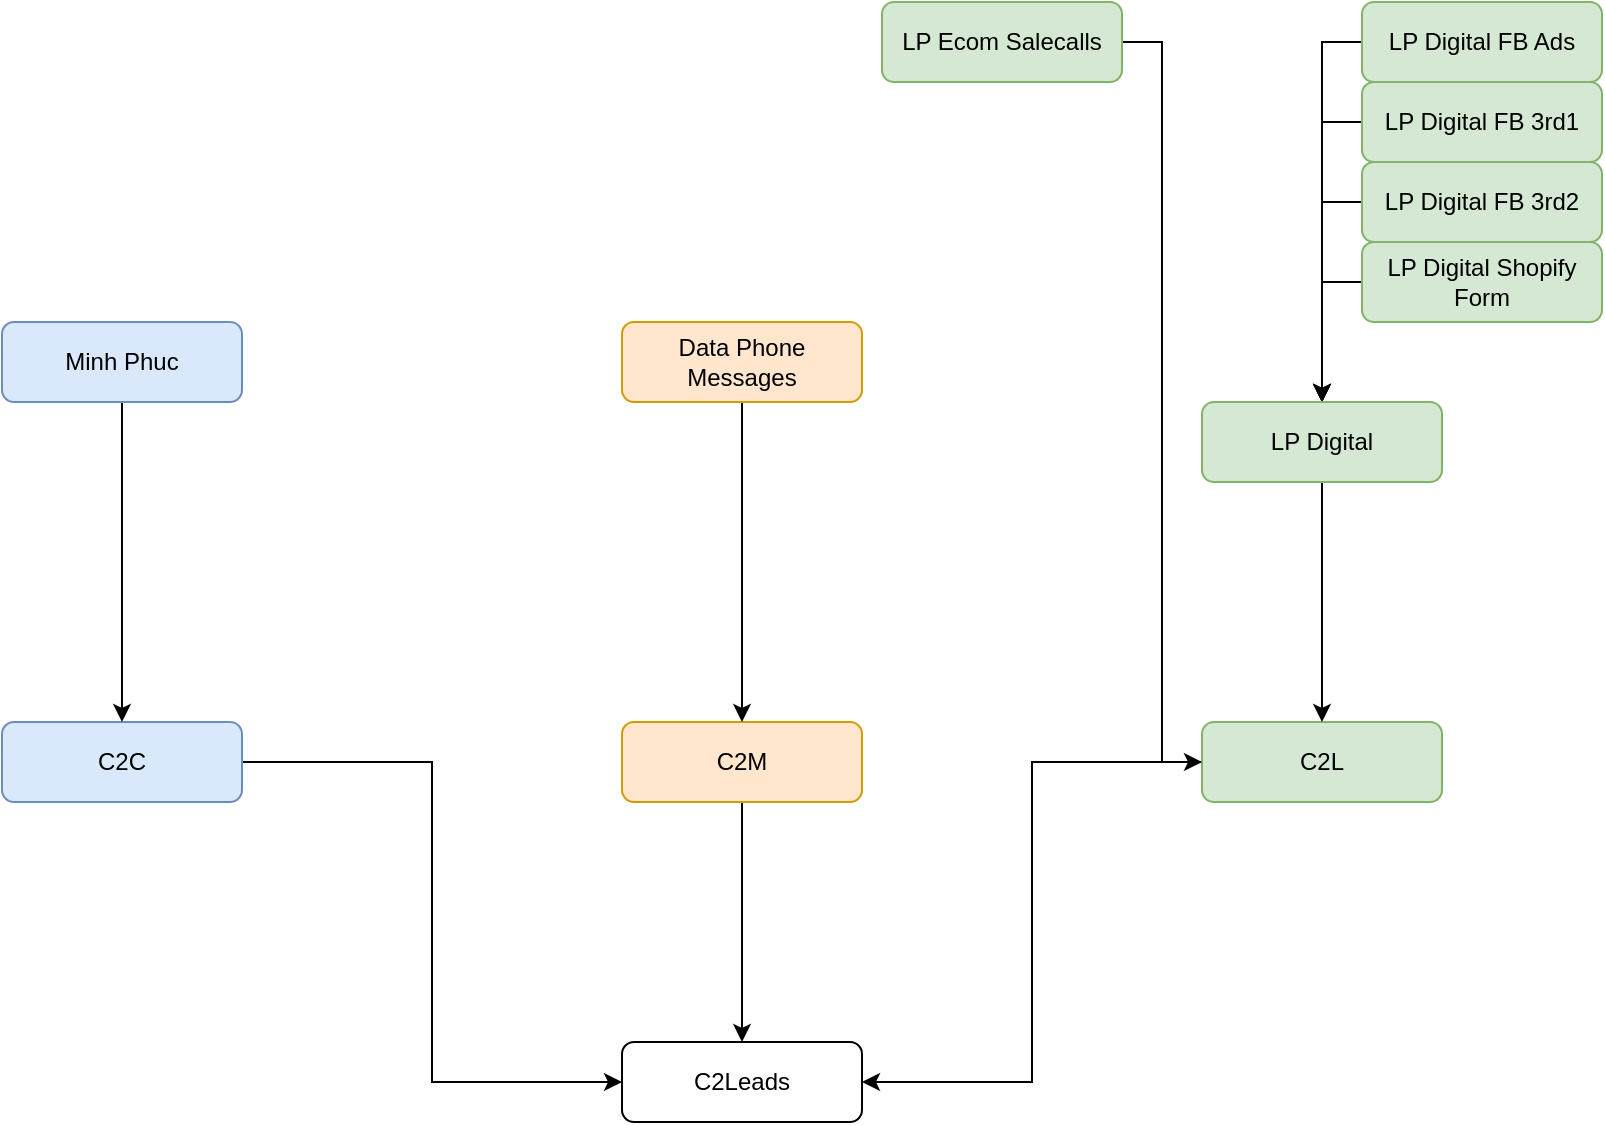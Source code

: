 <mxfile version="13.6.2" type="device"><diagram id="C5RBs43oDa-KdzZeNtuy" name="Page-1"><mxGraphModel dx="1673" dy="942" grid="1" gridSize="10" guides="1" tooltips="1" connect="1" arrows="1" fold="1" page="1" pageScale="1" pageWidth="900" pageHeight="1600" math="0" shadow="0"><root><mxCell id="WIyWlLk6GJQsqaUBKTNV-0"/><mxCell id="WIyWlLk6GJQsqaUBKTNV-1" parent="WIyWlLk6GJQsqaUBKTNV-0"/><mxCell id="8L7PkmwgLCcDazthM84n-8" style="edgeStyle=orthogonalEdgeStyle;rounded=0;orthogonalLoop=1;jettySize=auto;html=1;entryX=0.5;entryY=0;entryDx=0;entryDy=0;" edge="1" parent="WIyWlLk6GJQsqaUBKTNV-1" source="WIyWlLk6GJQsqaUBKTNV-3" target="8L7PkmwgLCcDazthM84n-7"><mxGeometry relative="1" as="geometry"><Array as="points"><mxPoint x="740" y="60"/></Array></mxGeometry></mxCell><mxCell id="WIyWlLk6GJQsqaUBKTNV-3" value="LP Digital FB Ads" style="rounded=1;whiteSpace=wrap;html=1;fontSize=12;glass=0;strokeWidth=1;shadow=0;fillColor=#d5e8d4;strokeColor=#82b366;" parent="WIyWlLk6GJQsqaUBKTNV-1" vertex="1"><mxGeometry x="760" y="40" width="120" height="40" as="geometry"/></mxCell><mxCell id="8L7PkmwgLCcDazthM84n-19" style="edgeStyle=orthogonalEdgeStyle;rounded=0;orthogonalLoop=1;jettySize=auto;html=1;entryX=0.5;entryY=0;entryDx=0;entryDy=0;" edge="1" parent="WIyWlLk6GJQsqaUBKTNV-1" source="8L7PkmwgLCcDazthM84n-0" target="8L7PkmwgLCcDazthM84n-18"><mxGeometry relative="1" as="geometry"/></mxCell><mxCell id="8L7PkmwgLCcDazthM84n-0" value="C2M" style="rounded=1;whiteSpace=wrap;html=1;fontSize=12;glass=0;strokeWidth=1;shadow=0;fillColor=#ffe6cc;strokeColor=#d79b00;" vertex="1" parent="WIyWlLk6GJQsqaUBKTNV-1"><mxGeometry x="390" y="400" width="120" height="40" as="geometry"/></mxCell><mxCell id="8L7PkmwgLCcDazthM84n-21" style="edgeStyle=orthogonalEdgeStyle;rounded=0;orthogonalLoop=1;jettySize=auto;html=1;entryX=1;entryY=0.5;entryDx=0;entryDy=0;" edge="1" parent="WIyWlLk6GJQsqaUBKTNV-1" source="8L7PkmwgLCcDazthM84n-1" target="8L7PkmwgLCcDazthM84n-18"><mxGeometry relative="1" as="geometry"/></mxCell><mxCell id="8L7PkmwgLCcDazthM84n-1" value="C2L" style="rounded=1;whiteSpace=wrap;html=1;fontSize=12;glass=0;strokeWidth=1;shadow=0;fillColor=#d5e8d4;strokeColor=#82b366;" vertex="1" parent="WIyWlLk6GJQsqaUBKTNV-1"><mxGeometry x="680" y="400" width="120" height="40" as="geometry"/></mxCell><mxCell id="8L7PkmwgLCcDazthM84n-20" style="edgeStyle=orthogonalEdgeStyle;rounded=0;orthogonalLoop=1;jettySize=auto;html=1;entryX=0;entryY=0.5;entryDx=0;entryDy=0;" edge="1" parent="WIyWlLk6GJQsqaUBKTNV-1" source="8L7PkmwgLCcDazthM84n-2" target="8L7PkmwgLCcDazthM84n-18"><mxGeometry relative="1" as="geometry"/></mxCell><mxCell id="8L7PkmwgLCcDazthM84n-2" value="C2C" style="rounded=1;whiteSpace=wrap;html=1;fontSize=12;glass=0;strokeWidth=1;shadow=0;fillColor=#dae8fc;strokeColor=#6c8ebf;" vertex="1" parent="WIyWlLk6GJQsqaUBKTNV-1"><mxGeometry x="80" y="400" width="120" height="40" as="geometry"/></mxCell><mxCell id="8L7PkmwgLCcDazthM84n-9" style="edgeStyle=orthogonalEdgeStyle;rounded=0;orthogonalLoop=1;jettySize=auto;html=1;entryX=0.5;entryY=0;entryDx=0;entryDy=0;" edge="1" parent="WIyWlLk6GJQsqaUBKTNV-1" source="8L7PkmwgLCcDazthM84n-3" target="8L7PkmwgLCcDazthM84n-7"><mxGeometry relative="1" as="geometry"><Array as="points"><mxPoint x="740" y="100"/></Array></mxGeometry></mxCell><mxCell id="8L7PkmwgLCcDazthM84n-3" value="LP Digital FB 3rd1" style="rounded=1;whiteSpace=wrap;html=1;fontSize=12;glass=0;strokeWidth=1;shadow=0;fillColor=#d5e8d4;strokeColor=#82b366;" vertex="1" parent="WIyWlLk6GJQsqaUBKTNV-1"><mxGeometry x="760" y="80" width="120" height="40" as="geometry"/></mxCell><mxCell id="8L7PkmwgLCcDazthM84n-10" style="edgeStyle=orthogonalEdgeStyle;rounded=0;orthogonalLoop=1;jettySize=auto;html=1;entryX=0.5;entryY=0;entryDx=0;entryDy=0;" edge="1" parent="WIyWlLk6GJQsqaUBKTNV-1" source="8L7PkmwgLCcDazthM84n-4" target="8L7PkmwgLCcDazthM84n-7"><mxGeometry relative="1" as="geometry"><mxPoint x="740.0" y="230" as="targetPoint"/><Array as="points"><mxPoint x="740" y="140"/></Array></mxGeometry></mxCell><mxCell id="8L7PkmwgLCcDazthM84n-4" value="LP Digital FB 3rd2" style="rounded=1;whiteSpace=wrap;html=1;fontSize=12;glass=0;strokeWidth=1;shadow=0;fillColor=#d5e8d4;strokeColor=#82b366;" vertex="1" parent="WIyWlLk6GJQsqaUBKTNV-1"><mxGeometry x="760" y="120" width="120" height="40" as="geometry"/></mxCell><mxCell id="8L7PkmwgLCcDazthM84n-11" style="edgeStyle=orthogonalEdgeStyle;rounded=0;orthogonalLoop=1;jettySize=auto;html=1;entryX=0.5;entryY=0;entryDx=0;entryDy=0;" edge="1" parent="WIyWlLk6GJQsqaUBKTNV-1" source="8L7PkmwgLCcDazthM84n-5" target="8L7PkmwgLCcDazthM84n-7"><mxGeometry relative="1" as="geometry"><mxPoint x="740.0" y="230" as="targetPoint"/><Array as="points"><mxPoint x="740" y="180"/></Array></mxGeometry></mxCell><mxCell id="8L7PkmwgLCcDazthM84n-5" value="LP Digital Shopify Form" style="rounded=1;whiteSpace=wrap;html=1;fontSize=12;glass=0;strokeWidth=1;shadow=0;fillColor=#d5e8d4;strokeColor=#82b366;" vertex="1" parent="WIyWlLk6GJQsqaUBKTNV-1"><mxGeometry x="760" y="160" width="120" height="40" as="geometry"/></mxCell><mxCell id="8L7PkmwgLCcDazthM84n-12" style="edgeStyle=orthogonalEdgeStyle;rounded=0;orthogonalLoop=1;jettySize=auto;html=1;entryX=0;entryY=0.5;entryDx=0;entryDy=0;" edge="1" parent="WIyWlLk6GJQsqaUBKTNV-1" source="8L7PkmwgLCcDazthM84n-6" target="8L7PkmwgLCcDazthM84n-1"><mxGeometry relative="1" as="geometry"/></mxCell><mxCell id="8L7PkmwgLCcDazthM84n-6" value="LP Ecom Salecalls" style="rounded=1;whiteSpace=wrap;html=1;fontSize=12;glass=0;strokeWidth=1;shadow=0;fillColor=#d5e8d4;strokeColor=#82b366;" vertex="1" parent="WIyWlLk6GJQsqaUBKTNV-1"><mxGeometry x="520" y="40" width="120" height="40" as="geometry"/></mxCell><mxCell id="8L7PkmwgLCcDazthM84n-13" style="edgeStyle=orthogonalEdgeStyle;rounded=0;orthogonalLoop=1;jettySize=auto;html=1;entryX=0.5;entryY=0;entryDx=0;entryDy=0;" edge="1" parent="WIyWlLk6GJQsqaUBKTNV-1" source="8L7PkmwgLCcDazthM84n-7" target="8L7PkmwgLCcDazthM84n-1"><mxGeometry relative="1" as="geometry"/></mxCell><mxCell id="8L7PkmwgLCcDazthM84n-7" value="LP Digital" style="rounded=1;whiteSpace=wrap;html=1;fontSize=12;glass=0;strokeWidth=1;shadow=0;fillColor=#d5e8d4;strokeColor=#82b366;" vertex="1" parent="WIyWlLk6GJQsqaUBKTNV-1"><mxGeometry x="680" y="240" width="120" height="40" as="geometry"/></mxCell><mxCell id="8L7PkmwgLCcDazthM84n-17" style="edgeStyle=orthogonalEdgeStyle;rounded=0;orthogonalLoop=1;jettySize=auto;html=1;entryX=0.5;entryY=0;entryDx=0;entryDy=0;" edge="1" parent="WIyWlLk6GJQsqaUBKTNV-1" source="8L7PkmwgLCcDazthM84n-14" target="8L7PkmwgLCcDazthM84n-0"><mxGeometry relative="1" as="geometry"/></mxCell><mxCell id="8L7PkmwgLCcDazthM84n-14" value="Data Phone Messages" style="rounded=1;whiteSpace=wrap;html=1;fontSize=12;glass=0;strokeWidth=1;shadow=0;fillColor=#ffe6cc;strokeColor=#d79b00;" vertex="1" parent="WIyWlLk6GJQsqaUBKTNV-1"><mxGeometry x="390" y="200" width="120" height="40" as="geometry"/></mxCell><mxCell id="8L7PkmwgLCcDazthM84n-16" style="edgeStyle=orthogonalEdgeStyle;rounded=0;orthogonalLoop=1;jettySize=auto;html=1;" edge="1" parent="WIyWlLk6GJQsqaUBKTNV-1" source="8L7PkmwgLCcDazthM84n-15" target="8L7PkmwgLCcDazthM84n-2"><mxGeometry relative="1" as="geometry"/></mxCell><mxCell id="8L7PkmwgLCcDazthM84n-15" value="Minh Phuc" style="rounded=1;whiteSpace=wrap;html=1;fontSize=12;glass=0;strokeWidth=1;shadow=0;fillColor=#dae8fc;strokeColor=#6c8ebf;" vertex="1" parent="WIyWlLk6GJQsqaUBKTNV-1"><mxGeometry x="80" y="200" width="120" height="40" as="geometry"/></mxCell><mxCell id="8L7PkmwgLCcDazthM84n-18" value="C2Leads" style="rounded=1;whiteSpace=wrap;html=1;fontSize=12;glass=0;strokeWidth=1;shadow=0;" vertex="1" parent="WIyWlLk6GJQsqaUBKTNV-1"><mxGeometry x="390" y="560" width="120" height="40" as="geometry"/></mxCell></root></mxGraphModel></diagram></mxfile>